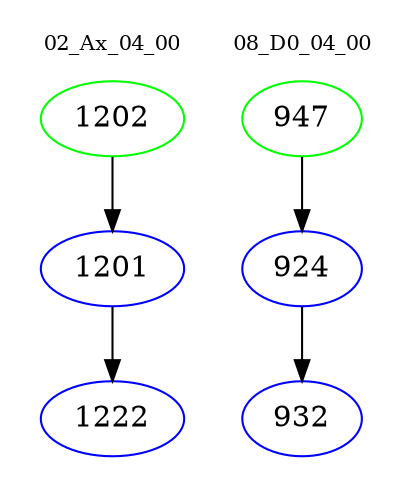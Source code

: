digraph{
subgraph cluster_0 {
color = white
label = "02_Ax_04_00";
fontsize=10;
T0_1202 [label="1202", color="green"]
T0_1202 -> T0_1201 [color="black"]
T0_1201 [label="1201", color="blue"]
T0_1201 -> T0_1222 [color="black"]
T0_1222 [label="1222", color="blue"]
}
subgraph cluster_1 {
color = white
label = "08_D0_04_00";
fontsize=10;
T1_947 [label="947", color="green"]
T1_947 -> T1_924 [color="black"]
T1_924 [label="924", color="blue"]
T1_924 -> T1_932 [color="black"]
T1_932 [label="932", color="blue"]
}
}
